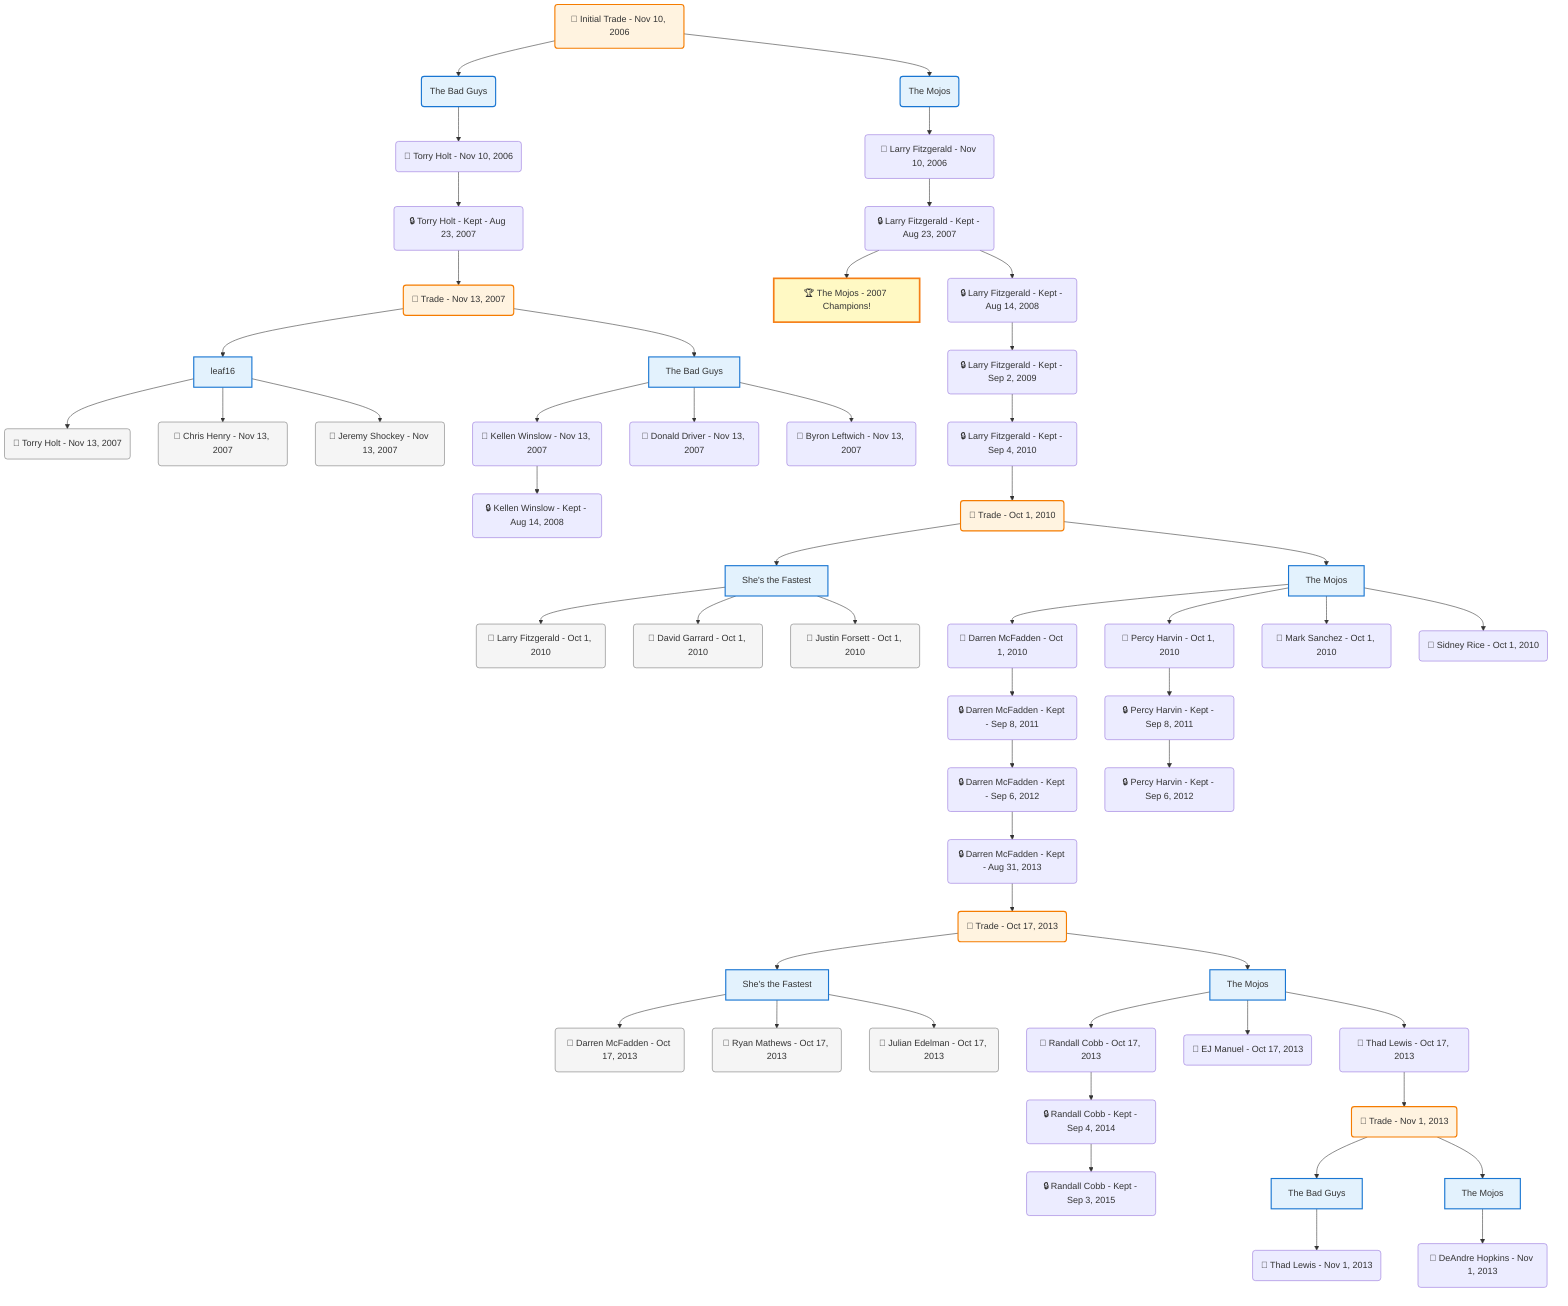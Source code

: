 flowchart TD

    TRADE_MAIN("🔄 Initial Trade - Nov 10, 2006")
    TEAM_1("The Bad Guys")
    TEAM_2("The Mojos")
    NODE_5913711f-565c-4557-a6b6-703a0e148e7a("🔄 Torry Holt - Nov 10, 2006")
    NODE_26cd3449-d557-4c49-bf96-cf90b0a5b35e("🔒 Torry Holt - Kept - Aug 23, 2007")
    TRADE_9b5be223-65c6-4e67-81aa-bf74a216f43c_3("🔄 Trade - Nov 13, 2007")
    TEAM_66fb98f4-89a7-45f9-893a-b41d71e6249d_4["leaf16"]
    NODE_3542e431-85da-4579-9b46-46cf55164a3b("🔄 Torry Holt - Nov 13, 2007")
    NODE_d3dd2fbf-71c8-477f-839b-3d01fb245397("🔄 Chris Henry - Nov 13, 2007")
    NODE_27f63d9e-131c-4aaa-a89f-d906e366365e("🔄 Jeremy Shockey - Nov 13, 2007")
    TEAM_b2220d1a-ff75-4622-9757-09978901110f_5["The Bad Guys"]
    NODE_f3a5def4-6718-4be8-a11d-371f311c5926("🔄 Kellen Winslow - Nov 13, 2007")
    NODE_a3913218-819f-4b60-af09-c7f20bf036e8("🔒 Kellen Winslow - Kept - Aug 14, 2008")
    NODE_4885f9a1-52d3-41d2-940f-3b414e516ab3("🔄 Donald Driver - Nov 13, 2007")
    NODE_344bf1c8-a132-42c1-a642-9bc57339b2ec("🔄 Byron Leftwich - Nov 13, 2007")
    NODE_f43d9966-ec93-493a-bf1f-a57647503df6("🔄 Larry Fitzgerald - Nov 10, 2006")
    NODE_e3de0f00-da8f-4d74-a807-e42afaf8d1ed("🔒 Larry Fitzgerald - Kept - Aug 23, 2007")
    CHAMP_bbe2d0ad-54cf-4c22-be82-b2a5f262a157_2007["🏆 The Mojos - 2007 Champions!"]
    NODE_28625c3f-2ed6-4494-a276-d2f7de5e6cdc("🔒 Larry Fitzgerald - Kept - Aug 14, 2008")
    NODE_182f6459-7248-4dd9-b247-d6f17058763b("🔒 Larry Fitzgerald - Kept - Sep 2, 2009")
    NODE_a7973547-9208-4aa1-ad35-38cf3dc7f497("🔒 Larry Fitzgerald - Kept - Sep 4, 2010")
    TRADE_b912a7e1-f712-428f-b96f-f4ca751967c5_6("🔄 Trade - Oct 1, 2010")
    TEAM_4449259f-64af-44fd-9235-1facc0926234_7["She's the Fastest"]
    NODE_d82edf8c-a777-4f74-b05d-178830a17663("🔄 Larry Fitzgerald - Oct 1, 2010")
    NODE_949e5354-5967-4fa6-b67a-55ce24647446("🔄 David Garrard - Oct 1, 2010")
    NODE_85957a1a-4a31-4091-be02-d15f3e4c6ec6("🔄 Justin Forsett - Oct 1, 2010")
    TEAM_bbe2d0ad-54cf-4c22-be82-b2a5f262a157_8["The Mojos"]
    NODE_b503a368-d959-4481-81c6-0c91653820ea("🔄 Darren McFadden - Oct 1, 2010")
    NODE_1e66d3f2-a4e9-4c56-ac69-2a0532061193("🔒 Darren McFadden - Kept - Sep 8, 2011")
    NODE_85fd0ddf-e8e8-45e7-8114-54ae3e83b693("🔒 Darren McFadden - Kept - Sep 6, 2012")
    NODE_ed4f642a-6143-4489-834f-2eada703da8d("🔒 Darren McFadden - Kept - Aug 31, 2013")
    TRADE_fcf10500-db02-46a8-9a89-c4a2d85815fc_9("🔄 Trade - Oct 17, 2013")
    TEAM_4449259f-64af-44fd-9235-1facc0926234_10["She's the Fastest"]
    NODE_e0606256-17cf-4b6e-a9c9-649c69a2e1f5("🔄 Darren McFadden - Oct 17, 2013")
    NODE_dbb052b9-7c33-4309-8cf1-635d44e8929f("🔄 Ryan Mathews - Oct 17, 2013")
    NODE_f4da4534-c65e-4015-90d4-99025dc618f4("🔄 Julian Edelman - Oct 17, 2013")
    TEAM_bbe2d0ad-54cf-4c22-be82-b2a5f262a157_11["The Mojos"]
    NODE_c9c07495-9341-48a1-9037-3a2f269c5633("🔄 Randall Cobb - Oct 17, 2013")
    NODE_599446cb-453b-4fa0-9722-ef2ea988e862("🔒 Randall Cobb - Kept - Sep 4, 2014")
    NODE_3468982c-1bdb-491c-974c-b98b632da158("🔒 Randall Cobb - Kept - Sep 3, 2015")
    NODE_9064ca18-2fbc-44cf-a0ca-6489e618ef0e("🔄 EJ Manuel - Oct 17, 2013")
    NODE_3f7a46b8-b3e8-43a4-b9dc-7647ac155a92("🔄 Thad Lewis - Oct 17, 2013")
    TRADE_01cecce7-cf44-4d89-80e9-3f971004b6f3_12("🔄 Trade - Nov 1, 2013")
    TEAM_b2220d1a-ff75-4622-9757-09978901110f_13["The Bad Guys"]
    NODE_05a77ff3-0f86-4627-b21e-edbadb171cc0("🔄 Thad Lewis - Nov 1, 2013")
    TEAM_bbe2d0ad-54cf-4c22-be82-b2a5f262a157_14["The Mojos"]
    NODE_b532eb5d-66b5-421b-8217-c60a7dbd7cd4("🔄 DeAndre Hopkins - Nov 1, 2013")
    NODE_45443069-9936-4f80-9a63-3de717fa9d3c("🔄 Percy Harvin - Oct 1, 2010")
    NODE_50823ba7-04fb-430e-90ed-ee4c9e4271e4("🔒 Percy Harvin - Kept - Sep 8, 2011")
    NODE_af9777ac-99ff-4f9d-8fd6-c89871de65a2("🔒 Percy Harvin - Kept - Sep 6, 2012")
    NODE_c78877d5-09d8-421e-96de-93ea06634f23("🔄 Mark Sanchez - Oct 1, 2010")
    NODE_182ca3fb-4bcb-46b2-a0d5-ed597f5ca5c0("🔄 Sidney Rice - Oct 1, 2010")

    TRADE_MAIN --> TEAM_1
    TRADE_MAIN --> TEAM_2
    TEAM_1 --> NODE_5913711f-565c-4557-a6b6-703a0e148e7a
    NODE_5913711f-565c-4557-a6b6-703a0e148e7a --> NODE_26cd3449-d557-4c49-bf96-cf90b0a5b35e
    NODE_26cd3449-d557-4c49-bf96-cf90b0a5b35e --> TRADE_9b5be223-65c6-4e67-81aa-bf74a216f43c_3
    TRADE_9b5be223-65c6-4e67-81aa-bf74a216f43c_3 --> TEAM_66fb98f4-89a7-45f9-893a-b41d71e6249d_4
    TEAM_66fb98f4-89a7-45f9-893a-b41d71e6249d_4 --> NODE_3542e431-85da-4579-9b46-46cf55164a3b
    TEAM_66fb98f4-89a7-45f9-893a-b41d71e6249d_4 --> NODE_d3dd2fbf-71c8-477f-839b-3d01fb245397
    TEAM_66fb98f4-89a7-45f9-893a-b41d71e6249d_4 --> NODE_27f63d9e-131c-4aaa-a89f-d906e366365e
    TRADE_9b5be223-65c6-4e67-81aa-bf74a216f43c_3 --> TEAM_b2220d1a-ff75-4622-9757-09978901110f_5
    TEAM_b2220d1a-ff75-4622-9757-09978901110f_5 --> NODE_f3a5def4-6718-4be8-a11d-371f311c5926
    NODE_f3a5def4-6718-4be8-a11d-371f311c5926 --> NODE_a3913218-819f-4b60-af09-c7f20bf036e8
    TEAM_b2220d1a-ff75-4622-9757-09978901110f_5 --> NODE_4885f9a1-52d3-41d2-940f-3b414e516ab3
    TEAM_b2220d1a-ff75-4622-9757-09978901110f_5 --> NODE_344bf1c8-a132-42c1-a642-9bc57339b2ec
    TEAM_2 --> NODE_f43d9966-ec93-493a-bf1f-a57647503df6
    NODE_f43d9966-ec93-493a-bf1f-a57647503df6 --> NODE_e3de0f00-da8f-4d74-a807-e42afaf8d1ed
    NODE_e3de0f00-da8f-4d74-a807-e42afaf8d1ed --> CHAMP_bbe2d0ad-54cf-4c22-be82-b2a5f262a157_2007
    NODE_e3de0f00-da8f-4d74-a807-e42afaf8d1ed --> NODE_28625c3f-2ed6-4494-a276-d2f7de5e6cdc
    NODE_28625c3f-2ed6-4494-a276-d2f7de5e6cdc --> NODE_182f6459-7248-4dd9-b247-d6f17058763b
    NODE_182f6459-7248-4dd9-b247-d6f17058763b --> NODE_a7973547-9208-4aa1-ad35-38cf3dc7f497
    NODE_a7973547-9208-4aa1-ad35-38cf3dc7f497 --> TRADE_b912a7e1-f712-428f-b96f-f4ca751967c5_6
    TRADE_b912a7e1-f712-428f-b96f-f4ca751967c5_6 --> TEAM_4449259f-64af-44fd-9235-1facc0926234_7
    TEAM_4449259f-64af-44fd-9235-1facc0926234_7 --> NODE_d82edf8c-a777-4f74-b05d-178830a17663
    TEAM_4449259f-64af-44fd-9235-1facc0926234_7 --> NODE_949e5354-5967-4fa6-b67a-55ce24647446
    TEAM_4449259f-64af-44fd-9235-1facc0926234_7 --> NODE_85957a1a-4a31-4091-be02-d15f3e4c6ec6
    TRADE_b912a7e1-f712-428f-b96f-f4ca751967c5_6 --> TEAM_bbe2d0ad-54cf-4c22-be82-b2a5f262a157_8
    TEAM_bbe2d0ad-54cf-4c22-be82-b2a5f262a157_8 --> NODE_b503a368-d959-4481-81c6-0c91653820ea
    NODE_b503a368-d959-4481-81c6-0c91653820ea --> NODE_1e66d3f2-a4e9-4c56-ac69-2a0532061193
    NODE_1e66d3f2-a4e9-4c56-ac69-2a0532061193 --> NODE_85fd0ddf-e8e8-45e7-8114-54ae3e83b693
    NODE_85fd0ddf-e8e8-45e7-8114-54ae3e83b693 --> NODE_ed4f642a-6143-4489-834f-2eada703da8d
    NODE_ed4f642a-6143-4489-834f-2eada703da8d --> TRADE_fcf10500-db02-46a8-9a89-c4a2d85815fc_9
    TRADE_fcf10500-db02-46a8-9a89-c4a2d85815fc_9 --> TEAM_4449259f-64af-44fd-9235-1facc0926234_10
    TEAM_4449259f-64af-44fd-9235-1facc0926234_10 --> NODE_e0606256-17cf-4b6e-a9c9-649c69a2e1f5
    TEAM_4449259f-64af-44fd-9235-1facc0926234_10 --> NODE_dbb052b9-7c33-4309-8cf1-635d44e8929f
    TEAM_4449259f-64af-44fd-9235-1facc0926234_10 --> NODE_f4da4534-c65e-4015-90d4-99025dc618f4
    TRADE_fcf10500-db02-46a8-9a89-c4a2d85815fc_9 --> TEAM_bbe2d0ad-54cf-4c22-be82-b2a5f262a157_11
    TEAM_bbe2d0ad-54cf-4c22-be82-b2a5f262a157_11 --> NODE_c9c07495-9341-48a1-9037-3a2f269c5633
    NODE_c9c07495-9341-48a1-9037-3a2f269c5633 --> NODE_599446cb-453b-4fa0-9722-ef2ea988e862
    NODE_599446cb-453b-4fa0-9722-ef2ea988e862 --> NODE_3468982c-1bdb-491c-974c-b98b632da158
    TEAM_bbe2d0ad-54cf-4c22-be82-b2a5f262a157_11 --> NODE_9064ca18-2fbc-44cf-a0ca-6489e618ef0e
    TEAM_bbe2d0ad-54cf-4c22-be82-b2a5f262a157_11 --> NODE_3f7a46b8-b3e8-43a4-b9dc-7647ac155a92
    NODE_3f7a46b8-b3e8-43a4-b9dc-7647ac155a92 --> TRADE_01cecce7-cf44-4d89-80e9-3f971004b6f3_12
    TRADE_01cecce7-cf44-4d89-80e9-3f971004b6f3_12 --> TEAM_b2220d1a-ff75-4622-9757-09978901110f_13
    TEAM_b2220d1a-ff75-4622-9757-09978901110f_13 --> NODE_05a77ff3-0f86-4627-b21e-edbadb171cc0
    TRADE_01cecce7-cf44-4d89-80e9-3f971004b6f3_12 --> TEAM_bbe2d0ad-54cf-4c22-be82-b2a5f262a157_14
    TEAM_bbe2d0ad-54cf-4c22-be82-b2a5f262a157_14 --> NODE_b532eb5d-66b5-421b-8217-c60a7dbd7cd4
    TEAM_bbe2d0ad-54cf-4c22-be82-b2a5f262a157_8 --> NODE_45443069-9936-4f80-9a63-3de717fa9d3c
    NODE_45443069-9936-4f80-9a63-3de717fa9d3c --> NODE_50823ba7-04fb-430e-90ed-ee4c9e4271e4
    NODE_50823ba7-04fb-430e-90ed-ee4c9e4271e4 --> NODE_af9777ac-99ff-4f9d-8fd6-c89871de65a2
    TEAM_bbe2d0ad-54cf-4c22-be82-b2a5f262a157_8 --> NODE_c78877d5-09d8-421e-96de-93ea06634f23
    TEAM_bbe2d0ad-54cf-4c22-be82-b2a5f262a157_8 --> NODE_182ca3fb-4bcb-46b2-a0d5-ed597f5ca5c0

    %% Node styling
    classDef teamNode fill:#e3f2fd,stroke:#1976d2,stroke-width:2px
    classDef tradeNode fill:#fff3e0,stroke:#f57c00,stroke-width:2px
    classDef playerNode fill:#f3e5f5,stroke:#7b1fa2,stroke-width:1px
    classDef nonRootPlayerNode fill:#f5f5f5,stroke:#757575,stroke-width:1px
    classDef endNode fill:#ffebee,stroke:#c62828,stroke-width:2px
    classDef waiverNode fill:#e8f5e8,stroke:#388e3c,stroke-width:2px
    classDef championshipNode fill:#fff9c4,stroke:#f57f17,stroke-width:3px

    class TEAM_1,TEAM_2,TEAM_66fb98f4-89a7-45f9-893a-b41d71e6249d_4,TEAM_b2220d1a-ff75-4622-9757-09978901110f_5,TEAM_4449259f-64af-44fd-9235-1facc0926234_7,TEAM_bbe2d0ad-54cf-4c22-be82-b2a5f262a157_8,TEAM_4449259f-64af-44fd-9235-1facc0926234_10,TEAM_bbe2d0ad-54cf-4c22-be82-b2a5f262a157_11,TEAM_b2220d1a-ff75-4622-9757-09978901110f_13,TEAM_bbe2d0ad-54cf-4c22-be82-b2a5f262a157_14 teamNode
    class CHAMP_bbe2d0ad-54cf-4c22-be82-b2a5f262a157_2007 championshipNode
    class NODE_3542e431-85da-4579-9b46-46cf55164a3b,NODE_d3dd2fbf-71c8-477f-839b-3d01fb245397,NODE_27f63d9e-131c-4aaa-a89f-d906e366365e,NODE_d82edf8c-a777-4f74-b05d-178830a17663,NODE_949e5354-5967-4fa6-b67a-55ce24647446,NODE_85957a1a-4a31-4091-be02-d15f3e4c6ec6,NODE_e0606256-17cf-4b6e-a9c9-649c69a2e1f5,NODE_dbb052b9-7c33-4309-8cf1-635d44e8929f,NODE_f4da4534-c65e-4015-90d4-99025dc618f4 nonRootPlayerNode
    class TRADE_MAIN,TRADE_9b5be223-65c6-4e67-81aa-bf74a216f43c_3,TRADE_b912a7e1-f712-428f-b96f-f4ca751967c5_6,TRADE_fcf10500-db02-46a8-9a89-c4a2d85815fc_9,TRADE_01cecce7-cf44-4d89-80e9-3f971004b6f3_12 tradeNode